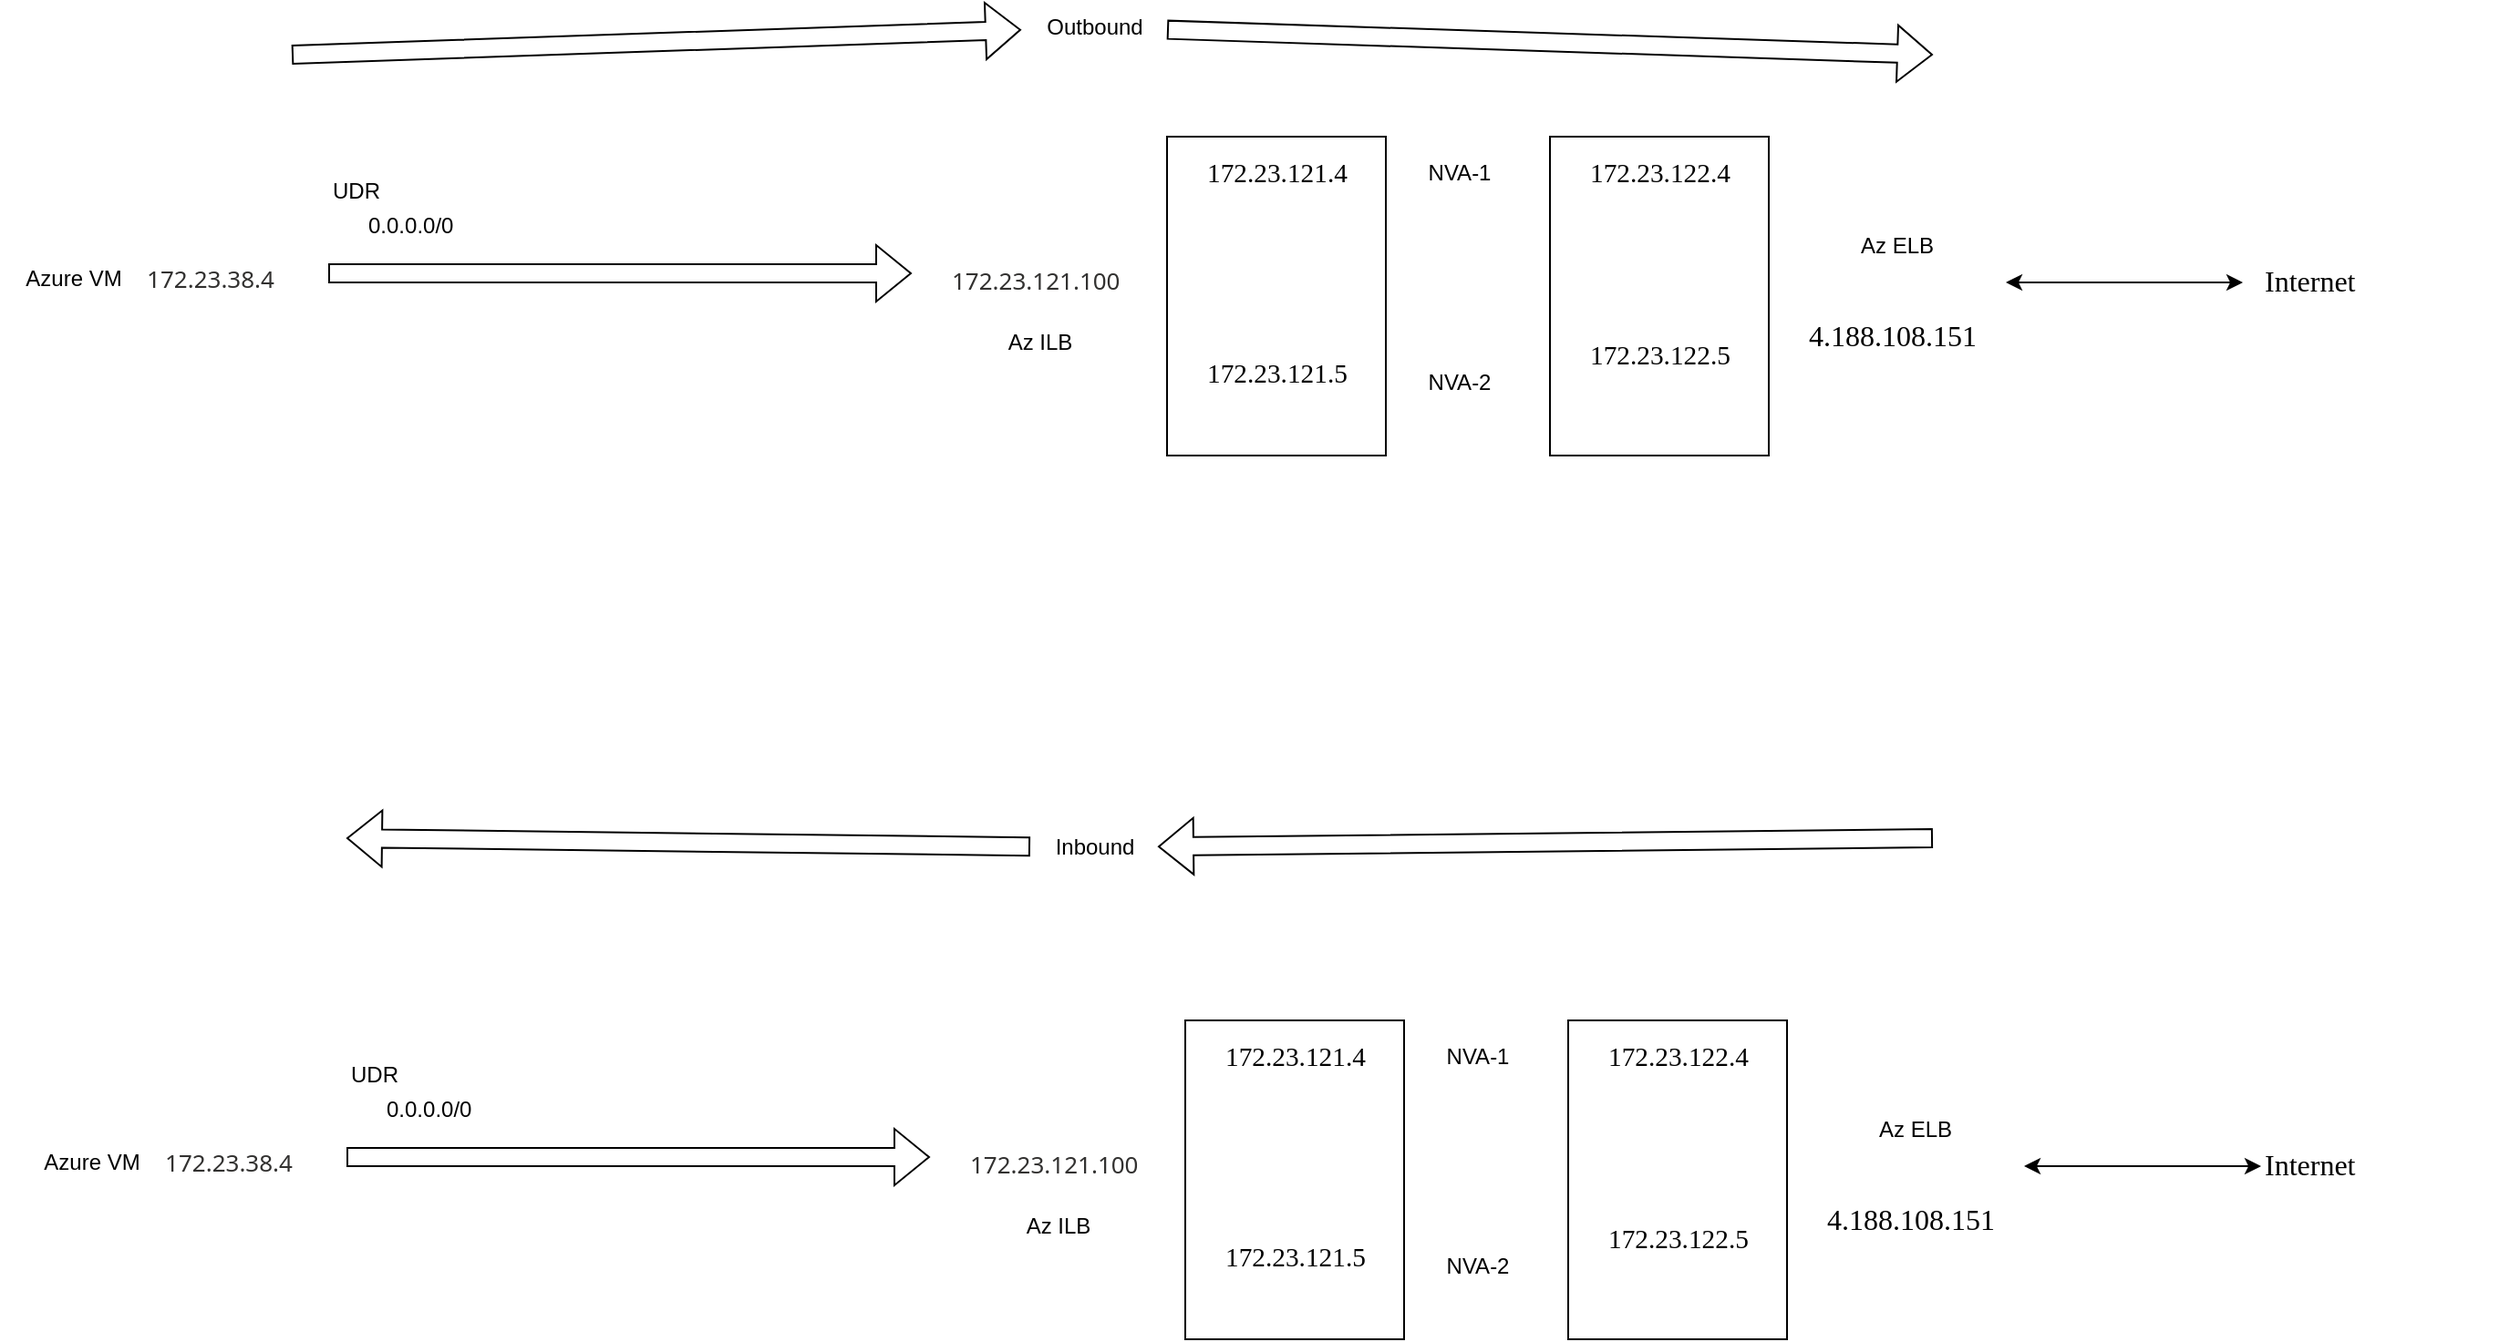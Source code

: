 <mxfile version="26.2.8" pages="2">
  <diagram name="Page-1" id="5HLphsOCei1pnHCIioXZ">
    <mxGraphModel dx="2468" dy="743" grid="1" gridSize="10" guides="1" tooltips="1" connect="1" arrows="1" fold="1" page="0" pageScale="1" pageWidth="850" pageHeight="1100" math="0" shadow="0">
      <root>
        <mxCell id="0" />
        <mxCell id="1" parent="0" />
        <mxCell id="2vh8sQGeVbPhFn9X_Nga-12" value="" style="rounded=0;whiteSpace=wrap;html=1;" vertex="1" parent="1">
          <mxGeometry x="550" y="105" width="120" height="175" as="geometry" />
        </mxCell>
        <mxCell id="2vh8sQGeVbPhFn9X_Nga-10" value="" style="rounded=0;whiteSpace=wrap;html=1;" vertex="1" parent="1">
          <mxGeometry x="340" y="105" width="120" height="175" as="geometry" />
        </mxCell>
        <mxCell id="2vh8sQGeVbPhFn9X_Nga-1" value="&lt;span style=&quot;color: rgb(50, 49, 48); font-family: &amp;quot;Segoe UI&amp;quot;, &amp;quot;Segoe UI Web (West European)&amp;quot;, &amp;quot;Segoe UI&amp;quot;, -apple-system, BlinkMacSystemFont, Roboto, &amp;quot;Helvetica Neue&amp;quot;, sans-serif; font-size: 13px; text-align: start; text-wrap-mode: wrap; background-color: rgb(255, 255, 255);&quot;&gt;172.23.38.4&lt;/span&gt;" style="text;html=1;align=center;verticalAlign=middle;resizable=0;points=[];autosize=1;strokeColor=none;fillColor=none;" vertex="1" parent="1">
          <mxGeometry x="-230" y="168" width="90" height="30" as="geometry" />
        </mxCell>
        <mxCell id="2vh8sQGeVbPhFn9X_Nga-2" value="&lt;span style=&quot;color: rgb(50, 49, 48); font-family: &amp;quot;Segoe UI&amp;quot;, &amp;quot;Segoe UI Web (West European)&amp;quot;, &amp;quot;Segoe UI&amp;quot;, -apple-system, BlinkMacSystemFont, Roboto, &amp;quot;Helvetica Neue&amp;quot;, sans-serif; font-size: 13px; font-style: normal; font-variant-ligatures: normal; font-variant-caps: normal; font-weight: 400; letter-spacing: normal; orphans: 2; text-align: start; text-indent: 0px; text-transform: none; widows: 2; word-spacing: 0px; -webkit-text-stroke-width: 0px; white-space: normal; background-color: rgb(255, 255, 255); text-decoration-thickness: initial; text-decoration-style: initial; text-decoration-color: initial; display: inline !important; float: none;&quot;&gt;172.23.121.100&lt;/span&gt;" style="text;whiteSpace=wrap;html=1;" vertex="1" parent="1">
          <mxGeometry x="220" y="170" width="120" height="40" as="geometry" />
        </mxCell>
        <mxCell id="2vh8sQGeVbPhFn9X_Nga-4" value="UDR" style="text;html=1;align=center;verticalAlign=middle;resizable=0;points=[];autosize=1;strokeColor=none;fillColor=none;" vertex="1" parent="1">
          <mxGeometry x="-130" y="120" width="50" height="30" as="geometry" />
        </mxCell>
        <mxCell id="2vh8sQGeVbPhFn9X_Nga-5" value="" style="shape=flexArrow;endArrow=classic;html=1;rounded=0;" edge="1" parent="1">
          <mxGeometry width="50" height="50" relative="1" as="geometry">
            <mxPoint x="-120" y="180" as="sourcePoint" />
            <mxPoint x="200" y="180" as="targetPoint" />
          </mxGeometry>
        </mxCell>
        <mxCell id="2vh8sQGeVbPhFn9X_Nga-6" value="&lt;div class=&quot;ck-content&quot; style=&quot;--ck-image-style-spacing: 1.5em; --ck-inline-image-style-spacing: calc(var(--ck-image-style-spacing) / 2); --ck-color-selector-caption-background: hsl(0, 0%, 97%); --ck-color-selector-caption-text: hsl(0, 0%, 20%); font-family: Calibri; font-size: 11pt;&quot; data-wrapper=&quot;true&quot; dir=&quot;ltr&quot;&gt;&lt;span style=&quot;width:fit-content;&quot; width=&quot;fit-content&quot;&gt;172.23.121.4&lt;/span&gt;&lt;/div&gt;" style="text;whiteSpace=wrap;html=1;" vertex="1" parent="1">
          <mxGeometry x="360" y="110" width="110" height="40" as="geometry" />
        </mxCell>
        <mxCell id="2vh8sQGeVbPhFn9X_Nga-7" value="&lt;div class=&quot;ck-content&quot; style=&quot;--ck-image-style-spacing: 1.5em; --ck-inline-image-style-spacing: calc(var(--ck-image-style-spacing) / 2); --ck-color-selector-caption-background: hsl(0, 0%, 97%); --ck-color-selector-caption-text: hsl(0, 0%, 20%); font-family: Calibri; font-size: 11pt;&quot; data-wrapper=&quot;true&quot; dir=&quot;ltr&quot;&gt;172.23.121.5&lt;/div&gt;" style="text;whiteSpace=wrap;html=1;" vertex="1" parent="1">
          <mxGeometry x="360" y="220" width="110" height="40" as="geometry" />
        </mxCell>
        <mxCell id="2vh8sQGeVbPhFn9X_Nga-8" value="&lt;div class=&quot;ck-content&quot; style=&quot;--ck-image-style-spacing: 1.5em; --ck-inline-image-style-spacing: calc(var(--ck-image-style-spacing) / 2); --ck-color-selector-caption-background: hsl(0, 0%, 97%); --ck-color-selector-caption-text: hsl(0, 0%, 20%); font-family: Calibri; font-size: 11pt;&quot; data-wrapper=&quot;true&quot; dir=&quot;ltr&quot;&gt;&lt;span style=&quot;width:fit-content;&quot; width=&quot;fit-content&quot;&gt;172.23.122.4&lt;/span&gt;&lt;/div&gt;" style="text;whiteSpace=wrap;html=1;" vertex="1" parent="1">
          <mxGeometry x="570" y="110" width="110" height="40" as="geometry" />
        </mxCell>
        <mxCell id="2vh8sQGeVbPhFn9X_Nga-9" value="&lt;div class=&quot;ck-content&quot; style=&quot;--ck-image-style-spacing: 1.5em; --ck-inline-image-style-spacing: calc(var(--ck-image-style-spacing) / 2); --ck-color-selector-caption-background: hsl(0, 0%, 97%); --ck-color-selector-caption-text: hsl(0, 0%, 20%); font-family: Calibri; font-size: 11pt;&quot; data-wrapper=&quot;true&quot; dir=&quot;ltr&quot;&gt;172.23.122.5&lt;/div&gt;" style="text;whiteSpace=wrap;html=1;" vertex="1" parent="1">
          <mxGeometry x="570" y="210" width="110" height="40" as="geometry" />
        </mxCell>
        <mxCell id="2vh8sQGeVbPhFn9X_Nga-11" value="0.0.0.0/0" style="text;whiteSpace=wrap;" vertex="1" parent="1">
          <mxGeometry x="-100" y="140" width="80" height="40" as="geometry" />
        </mxCell>
        <mxCell id="2vh8sQGeVbPhFn9X_Nga-13" value="NVA-1" style="text;html=1;align=center;verticalAlign=middle;resizable=0;points=[];autosize=1;strokeColor=none;fillColor=none;" vertex="1" parent="1">
          <mxGeometry x="470" y="110" width="60" height="30" as="geometry" />
        </mxCell>
        <mxCell id="2vh8sQGeVbPhFn9X_Nga-14" value="NVA-2" style="text;html=1;align=center;verticalAlign=middle;resizable=0;points=[];autosize=1;strokeColor=none;fillColor=none;" vertex="1" parent="1">
          <mxGeometry x="470" y="225" width="60" height="30" as="geometry" />
        </mxCell>
        <mxCell id="2vh8sQGeVbPhFn9X_Nga-15" value="&lt;div class=&quot;ck-content&quot; style=&quot;--ck-image-style-spacing: 1.5em; --ck-inline-image-style-spacing: calc(var(--ck-image-style-spacing) / 2); --ck-color-selector-caption-background: hsl(0, 0%, 97%); --ck-color-selector-caption-text: hsl(0, 0%, 20%); font-family: Calibri; font-size: 12pt;&quot; data-wrapper=&quot;true&quot; dir=&quot;ltr&quot;&gt;4.188.108.151&lt;/div&gt;" style="text;whiteSpace=wrap;html=1;" vertex="1" parent="1">
          <mxGeometry x="690" y="198" width="130" height="40" as="geometry" />
        </mxCell>
        <mxCell id="2vh8sQGeVbPhFn9X_Nga-16" value="&lt;div class=&quot;ck-content&quot; style=&quot;--ck-image-style-spacing: 1.5em; --ck-inline-image-style-spacing: calc(var(--ck-image-style-spacing) / 2); --ck-color-selector-caption-background: light-dark(hsl(0, 0%, 97%), #191919); --ck-color-selector-caption-text: light-dark(hsl(0, 0%, 20%), #c1c1c1); font-family: Calibri; font-size: 12pt;&quot; data-wrapper=&quot;true&quot; dir=&quot;ltr&quot;&gt;Internet&lt;/div&gt;" style="text;whiteSpace=wrap;html=1;" vertex="1" parent="1">
          <mxGeometry x="940" y="168" width="130" height="40" as="geometry" />
        </mxCell>
        <mxCell id="2vh8sQGeVbPhFn9X_Nga-17" value="" style="endArrow=classic;startArrow=classic;html=1;rounded=0;" edge="1" parent="1">
          <mxGeometry width="50" height="50" relative="1" as="geometry">
            <mxPoint x="800" y="185" as="sourcePoint" />
            <mxPoint x="930" y="185" as="targetPoint" />
          </mxGeometry>
        </mxCell>
        <mxCell id="2vh8sQGeVbPhFn9X_Nga-18" value="Azure VM" style="text;html=1;align=center;verticalAlign=middle;resizable=0;points=[];autosize=1;strokeColor=none;fillColor=none;" vertex="1" parent="1">
          <mxGeometry x="-300" y="168" width="80" height="30" as="geometry" />
        </mxCell>
        <mxCell id="2vh8sQGeVbPhFn9X_Nga-19" value="Az ILB" style="text;html=1;align=center;verticalAlign=middle;resizable=0;points=[];autosize=1;strokeColor=none;fillColor=none;" vertex="1" parent="1">
          <mxGeometry x="240" y="203" width="60" height="30" as="geometry" />
        </mxCell>
        <mxCell id="2vh8sQGeVbPhFn9X_Nga-20" value="Az ELB" style="text;html=1;align=center;verticalAlign=middle;resizable=0;points=[];autosize=1;strokeColor=none;fillColor=none;" vertex="1" parent="1">
          <mxGeometry x="710" y="150" width="60" height="30" as="geometry" />
        </mxCell>
        <mxCell id="2vh8sQGeVbPhFn9X_Nga-21" value="" style="rounded=0;whiteSpace=wrap;html=1;" vertex="1" parent="1">
          <mxGeometry x="560" y="590" width="120" height="175" as="geometry" />
        </mxCell>
        <mxCell id="2vh8sQGeVbPhFn9X_Nga-22" value="" style="rounded=0;whiteSpace=wrap;html=1;" vertex="1" parent="1">
          <mxGeometry x="350" y="590" width="120" height="175" as="geometry" />
        </mxCell>
        <mxCell id="2vh8sQGeVbPhFn9X_Nga-23" value="&lt;span style=&quot;color: rgb(50, 49, 48); font-family: &amp;quot;Segoe UI&amp;quot;, &amp;quot;Segoe UI Web (West European)&amp;quot;, &amp;quot;Segoe UI&amp;quot;, -apple-system, BlinkMacSystemFont, Roboto, &amp;quot;Helvetica Neue&amp;quot;, sans-serif; font-size: 13px; text-align: start; text-wrap-mode: wrap; background-color: rgb(255, 255, 255);&quot;&gt;172.23.38.4&lt;/span&gt;" style="text;html=1;align=center;verticalAlign=middle;resizable=0;points=[];autosize=1;strokeColor=none;fillColor=none;" vertex="1" parent="1">
          <mxGeometry x="-220" y="653" width="90" height="30" as="geometry" />
        </mxCell>
        <mxCell id="2vh8sQGeVbPhFn9X_Nga-24" value="&lt;span style=&quot;color: rgb(50, 49, 48); font-family: &amp;quot;Segoe UI&amp;quot;, &amp;quot;Segoe UI Web (West European)&amp;quot;, &amp;quot;Segoe UI&amp;quot;, -apple-system, BlinkMacSystemFont, Roboto, &amp;quot;Helvetica Neue&amp;quot;, sans-serif; font-size: 13px; font-style: normal; font-variant-ligatures: normal; font-variant-caps: normal; font-weight: 400; letter-spacing: normal; orphans: 2; text-align: start; text-indent: 0px; text-transform: none; widows: 2; word-spacing: 0px; -webkit-text-stroke-width: 0px; white-space: normal; background-color: rgb(255, 255, 255); text-decoration-thickness: initial; text-decoration-style: initial; text-decoration-color: initial; display: inline !important; float: none;&quot;&gt;172.23.121.100&lt;/span&gt;" style="text;whiteSpace=wrap;html=1;" vertex="1" parent="1">
          <mxGeometry x="230" y="655" width="120" height="40" as="geometry" />
        </mxCell>
        <mxCell id="2vh8sQGeVbPhFn9X_Nga-25" value="UDR" style="text;html=1;align=center;verticalAlign=middle;resizable=0;points=[];autosize=1;strokeColor=none;fillColor=none;" vertex="1" parent="1">
          <mxGeometry x="-120" y="605" width="50" height="30" as="geometry" />
        </mxCell>
        <mxCell id="2vh8sQGeVbPhFn9X_Nga-26" value="" style="shape=flexArrow;endArrow=classic;html=1;rounded=0;" edge="1" parent="1">
          <mxGeometry width="50" height="50" relative="1" as="geometry">
            <mxPoint x="-110" y="665" as="sourcePoint" />
            <mxPoint x="210" y="665" as="targetPoint" />
          </mxGeometry>
        </mxCell>
        <mxCell id="2vh8sQGeVbPhFn9X_Nga-27" value="&lt;div class=&quot;ck-content&quot; style=&quot;--ck-image-style-spacing: 1.5em; --ck-inline-image-style-spacing: calc(var(--ck-image-style-spacing) / 2); --ck-color-selector-caption-background: hsl(0, 0%, 97%); --ck-color-selector-caption-text: hsl(0, 0%, 20%); font-family: Calibri; font-size: 11pt;&quot; data-wrapper=&quot;true&quot; dir=&quot;ltr&quot;&gt;&lt;span style=&quot;width:fit-content;&quot; width=&quot;fit-content&quot;&gt;172.23.121.4&lt;/span&gt;&lt;/div&gt;" style="text;whiteSpace=wrap;html=1;" vertex="1" parent="1">
          <mxGeometry x="370" y="595" width="110" height="40" as="geometry" />
        </mxCell>
        <mxCell id="2vh8sQGeVbPhFn9X_Nga-28" value="&lt;div class=&quot;ck-content&quot; style=&quot;--ck-image-style-spacing: 1.5em; --ck-inline-image-style-spacing: calc(var(--ck-image-style-spacing) / 2); --ck-color-selector-caption-background: hsl(0, 0%, 97%); --ck-color-selector-caption-text: hsl(0, 0%, 20%); font-family: Calibri; font-size: 11pt;&quot; data-wrapper=&quot;true&quot; dir=&quot;ltr&quot;&gt;172.23.121.5&lt;/div&gt;" style="text;whiteSpace=wrap;html=1;" vertex="1" parent="1">
          <mxGeometry x="370" y="705" width="110" height="40" as="geometry" />
        </mxCell>
        <mxCell id="2vh8sQGeVbPhFn9X_Nga-29" value="&lt;div class=&quot;ck-content&quot; style=&quot;--ck-image-style-spacing: 1.5em; --ck-inline-image-style-spacing: calc(var(--ck-image-style-spacing) / 2); --ck-color-selector-caption-background: hsl(0, 0%, 97%); --ck-color-selector-caption-text: hsl(0, 0%, 20%); font-family: Calibri; font-size: 11pt;&quot; data-wrapper=&quot;true&quot; dir=&quot;ltr&quot;&gt;&lt;span style=&quot;width:fit-content;&quot; width=&quot;fit-content&quot;&gt;172.23.122.4&lt;/span&gt;&lt;/div&gt;" style="text;whiteSpace=wrap;html=1;" vertex="1" parent="1">
          <mxGeometry x="580" y="595" width="110" height="40" as="geometry" />
        </mxCell>
        <mxCell id="2vh8sQGeVbPhFn9X_Nga-30" value="&lt;div class=&quot;ck-content&quot; style=&quot;--ck-image-style-spacing: 1.5em; --ck-inline-image-style-spacing: calc(var(--ck-image-style-spacing) / 2); --ck-color-selector-caption-background: hsl(0, 0%, 97%); --ck-color-selector-caption-text: hsl(0, 0%, 20%); font-family: Calibri; font-size: 11pt;&quot; data-wrapper=&quot;true&quot; dir=&quot;ltr&quot;&gt;172.23.122.5&lt;/div&gt;" style="text;whiteSpace=wrap;html=1;" vertex="1" parent="1">
          <mxGeometry x="580" y="695" width="110" height="40" as="geometry" />
        </mxCell>
        <mxCell id="2vh8sQGeVbPhFn9X_Nga-31" value="0.0.0.0/0" style="text;whiteSpace=wrap;" vertex="1" parent="1">
          <mxGeometry x="-90" y="625" width="80" height="40" as="geometry" />
        </mxCell>
        <mxCell id="2vh8sQGeVbPhFn9X_Nga-32" value="NVA-1" style="text;html=1;align=center;verticalAlign=middle;resizable=0;points=[];autosize=1;strokeColor=none;fillColor=none;" vertex="1" parent="1">
          <mxGeometry x="480" y="595" width="60" height="30" as="geometry" />
        </mxCell>
        <mxCell id="2vh8sQGeVbPhFn9X_Nga-33" value="NVA-2" style="text;html=1;align=center;verticalAlign=middle;resizable=0;points=[];autosize=1;strokeColor=none;fillColor=none;" vertex="1" parent="1">
          <mxGeometry x="480" y="710" width="60" height="30" as="geometry" />
        </mxCell>
        <mxCell id="2vh8sQGeVbPhFn9X_Nga-34" value="&lt;div class=&quot;ck-content&quot; style=&quot;--ck-image-style-spacing: 1.5em; --ck-inline-image-style-spacing: calc(var(--ck-image-style-spacing) / 2); --ck-color-selector-caption-background: hsl(0, 0%, 97%); --ck-color-selector-caption-text: hsl(0, 0%, 20%); font-family: Calibri; font-size: 12pt;&quot; data-wrapper=&quot;true&quot; dir=&quot;ltr&quot;&gt;4.188.108.151&lt;/div&gt;" style="text;whiteSpace=wrap;html=1;" vertex="1" parent="1">
          <mxGeometry x="700" y="683" width="130" height="40" as="geometry" />
        </mxCell>
        <mxCell id="2vh8sQGeVbPhFn9X_Nga-35" value="&lt;div class=&quot;ck-content&quot; style=&quot;--ck-image-style-spacing: 1.5em; --ck-inline-image-style-spacing: calc(var(--ck-image-style-spacing) / 2); --ck-color-selector-caption-background: light-dark(hsl(0, 0%, 97%), #191919); --ck-color-selector-caption-text: light-dark(hsl(0, 0%, 20%), #c1c1c1); font-family: Calibri; font-size: 12pt;&quot; data-wrapper=&quot;true&quot; dir=&quot;ltr&quot;&gt;Internet&lt;/div&gt;" style="text;whiteSpace=wrap;html=1;" vertex="1" parent="1">
          <mxGeometry x="940" y="653" width="130" height="40" as="geometry" />
        </mxCell>
        <mxCell id="2vh8sQGeVbPhFn9X_Nga-36" value="" style="endArrow=classic;startArrow=classic;html=1;rounded=0;" edge="1" parent="1">
          <mxGeometry width="50" height="50" relative="1" as="geometry">
            <mxPoint x="810" y="670" as="sourcePoint" />
            <mxPoint x="940" y="670" as="targetPoint" />
          </mxGeometry>
        </mxCell>
        <mxCell id="2vh8sQGeVbPhFn9X_Nga-37" value="Azure VM" style="text;html=1;align=center;verticalAlign=middle;resizable=0;points=[];autosize=1;strokeColor=none;fillColor=none;" vertex="1" parent="1">
          <mxGeometry x="-290" y="653" width="80" height="30" as="geometry" />
        </mxCell>
        <mxCell id="2vh8sQGeVbPhFn9X_Nga-38" value="Az ILB" style="text;html=1;align=center;verticalAlign=middle;resizable=0;points=[];autosize=1;strokeColor=none;fillColor=none;" vertex="1" parent="1">
          <mxGeometry x="250" y="688" width="60" height="30" as="geometry" />
        </mxCell>
        <mxCell id="2vh8sQGeVbPhFn9X_Nga-39" value="Az ELB" style="text;html=1;align=center;verticalAlign=middle;resizable=0;points=[];autosize=1;strokeColor=none;fillColor=none;" vertex="1" parent="1">
          <mxGeometry x="720" y="635" width="60" height="30" as="geometry" />
        </mxCell>
        <mxCell id="2vh8sQGeVbPhFn9X_Nga-40" value="" style="shape=flexArrow;endArrow=classic;html=1;rounded=0;" edge="1" parent="1" source="2vh8sQGeVbPhFn9X_Nga-42">
          <mxGeometry width="50" height="50" relative="1" as="geometry">
            <mxPoint x="-140" y="60" as="sourcePoint" />
            <mxPoint x="760" y="60" as="targetPoint" />
          </mxGeometry>
        </mxCell>
        <mxCell id="2vh8sQGeVbPhFn9X_Nga-41" value="" style="shape=flexArrow;endArrow=classic;html=1;rounded=0;" edge="1" parent="1" source="2vh8sQGeVbPhFn9X_Nga-44">
          <mxGeometry width="50" height="50" relative="1" as="geometry">
            <mxPoint x="760" y="490" as="sourcePoint" />
            <mxPoint x="-110" y="490" as="targetPoint" />
          </mxGeometry>
        </mxCell>
        <mxCell id="2vh8sQGeVbPhFn9X_Nga-43" value="" style="shape=flexArrow;endArrow=classic;html=1;rounded=0;" edge="1" parent="1" target="2vh8sQGeVbPhFn9X_Nga-42">
          <mxGeometry width="50" height="50" relative="1" as="geometry">
            <mxPoint x="-140" y="60" as="sourcePoint" />
            <mxPoint x="760" y="60" as="targetPoint" />
          </mxGeometry>
        </mxCell>
        <mxCell id="2vh8sQGeVbPhFn9X_Nga-42" value="Outbound" style="text;html=1;align=center;verticalAlign=middle;resizable=0;points=[];autosize=1;strokeColor=none;fillColor=none;" vertex="1" parent="1">
          <mxGeometry x="260" y="30" width="80" height="30" as="geometry" />
        </mxCell>
        <mxCell id="2vh8sQGeVbPhFn9X_Nga-45" value="" style="shape=flexArrow;endArrow=classic;html=1;rounded=0;" edge="1" parent="1" target="2vh8sQGeVbPhFn9X_Nga-44">
          <mxGeometry width="50" height="50" relative="1" as="geometry">
            <mxPoint x="760" y="490" as="sourcePoint" />
            <mxPoint x="-110" y="490" as="targetPoint" />
          </mxGeometry>
        </mxCell>
        <mxCell id="2vh8sQGeVbPhFn9X_Nga-44" value="Inbound" style="text;html=1;align=center;verticalAlign=middle;resizable=0;points=[];autosize=1;strokeColor=none;fillColor=none;" vertex="1" parent="1">
          <mxGeometry x="265" y="480" width="70" height="30" as="geometry" />
        </mxCell>
      </root>
    </mxGraphModel>
  </diagram>
  <diagram id="pkpB1QVSP8-VlwgzCmHt" name="Page-2">
    <mxGraphModel dx="974" dy="206" grid="1" gridSize="10" guides="1" tooltips="1" connect="1" arrows="1" fold="1" page="0" pageScale="1" pageWidth="850" pageHeight="1100" math="0" shadow="0">
      <root>
        <mxCell id="0" />
        <mxCell id="1" parent="0" />
        <mxCell id="y678UtYpZ-gcODAXWlf8-15" value="sqlmi-it-voc-prd-ne2-1" style="rounded=0;whiteSpace=wrap;html=1;" vertex="1" parent="1">
          <mxGeometry x="630" y="30" width="290" height="140" as="geometry" />
        </mxCell>
        <mxCell id="y678UtYpZ-gcODAXWlf8-14" value="" style="rounded=0;whiteSpace=wrap;html=1;" vertex="1" parent="1">
          <mxGeometry x="320" y="40" width="190" height="115" as="geometry" />
        </mxCell>
        <mxCell id="y678UtYpZ-gcODAXWlf8-13" value="" style="rounded=0;whiteSpace=wrap;html=1;" vertex="1" parent="1">
          <mxGeometry x="85" y="40" width="145" height="110" as="geometry" />
        </mxCell>
        <mxCell id="y678UtYpZ-gcODAXWlf8-12" value="" style="rounded=0;whiteSpace=wrap;html=1;" vertex="1" parent="1">
          <mxGeometry x="-110" y="50" width="120" height="82" as="geometry" />
        </mxCell>
        <mxCell id="y678UtYpZ-gcODAXWlf8-1" value="API" style="text;html=1;align=center;verticalAlign=middle;resizable=0;points=[];autosize=1;strokeColor=none;fillColor=none;" vertex="1" parent="1">
          <mxGeometry x="-120" width="40" height="30" as="geometry" />
        </mxCell>
        <mxCell id="y678UtYpZ-gcODAXWlf8-2" value="Database" style="text;html=1;align=center;verticalAlign=middle;resizable=0;points=[];autosize=1;strokeColor=none;fillColor=none;" vertex="1" parent="1">
          <mxGeometry x="740" y="48" width="70" height="30" as="geometry" />
        </mxCell>
        <mxCell id="y678UtYpZ-gcODAXWlf8-3" value="Application Gateway" style="text;html=1;align=center;verticalAlign=middle;resizable=0;points=[];autosize=1;strokeColor=none;fillColor=none;" vertex="1" parent="1">
          <mxGeometry x="90" y="48" width="130" height="30" as="geometry" />
        </mxCell>
        <mxCell id="y678UtYpZ-gcODAXWlf8-4" value="AKS" style="text;html=1;align=center;verticalAlign=middle;resizable=0;points=[];autosize=1;strokeColor=none;fillColor=none;" vertex="1" parent="1">
          <mxGeometry x="390" y="48" width="50" height="30" as="geometry" />
        </mxCell>
        <mxCell id="y678UtYpZ-gcODAXWlf8-6" value="&lt;span data-teams=&quot;true&quot;&gt;aks-it-voc-prd-ne2-1&lt;/span&gt;" style="text;whiteSpace=wrap;html=1;" vertex="1" parent="1">
          <mxGeometry x="345" y="90" width="140" height="40" as="geometry" />
        </mxCell>
        <mxCell id="y678UtYpZ-gcODAXWlf8-7" value="&lt;span data-teams=&quot;true&quot;&gt;agw-it-voc-prd-ne2-1&lt;/span&gt;" style="text;whiteSpace=wrap;html=1;" vertex="1" parent="1">
          <mxGeometry x="90" y="90" width="140" height="40" as="geometry" />
        </mxCell>
        <mxCell id="y678UtYpZ-gcODAXWlf8-8" value="NVA" style="text;html=1;align=center;verticalAlign=middle;resizable=0;points=[];autosize=1;strokeColor=none;fillColor=none;" vertex="1" parent="1">
          <mxGeometry x="-30" y="50" width="50" height="30" as="geometry" />
        </mxCell>
        <mxCell id="y678UtYpZ-gcODAXWlf8-9" value="&lt;span style=&quot;color: rgb(50, 49, 48); font-family: &amp;quot;Segoe UI&amp;quot;, &amp;quot;Segoe UI Web (West European)&amp;quot;, &amp;quot;Segoe UI&amp;quot;, -apple-system, BlinkMacSystemFont, Roboto, &amp;quot;Helvetica Neue&amp;quot;, sans-serif; font-size: 13px; font-style: normal; font-variant-ligatures: normal; font-variant-caps: normal; font-weight: 400; letter-spacing: normal; orphans: 2; text-align: start; text-indent: 0px; text-transform: none; widows: 2; word-spacing: 0px; -webkit-text-stroke-width: 0px; white-space: normal; background-color: rgb(255, 255, 255); text-decoration-thickness: initial; text-decoration-style: initial; text-decoration-color: initial; display: inline !important; float: none;&quot;&gt;10.103.46.39&lt;/span&gt;" style="text;whiteSpace=wrap;html=1;" vertex="1" parent="1">
          <mxGeometry x="365" y="120" width="110" height="40" as="geometry" />
        </mxCell>
        <mxCell id="y678UtYpZ-gcODAXWlf8-10" value="&lt;span style=&quot;color: rgb(50, 49, 48); font-family: &amp;quot;Segoe UI&amp;quot;, &amp;quot;Segoe UI Web (West European)&amp;quot;, &amp;quot;Segoe UI&amp;quot;, -apple-system, BlinkMacSystemFont, Roboto, &amp;quot;Helvetica Neue&amp;quot;, sans-serif; font-size: 13px; font-style: normal; font-variant-ligatures: normal; font-variant-caps: normal; font-weight: 400; letter-spacing: normal; orphans: 2; text-align: start; text-indent: 0px; text-transform: none; widows: 2; word-spacing: 0px; -webkit-text-stroke-width: 0px; white-space: normal; background-color: rgb(255, 255, 255); text-decoration-thickness: initial; text-decoration-style: initial; text-decoration-color: initial; display: inline !important; float: none;&quot;&gt;10.103.39.246&lt;/span&gt;" style="text;whiteSpace=wrap;html=1;" vertex="1" parent="1">
          <mxGeometry x="90" y="120" width="110" height="40" as="geometry" />
        </mxCell>
        <mxCell id="y678UtYpZ-gcODAXWlf8-11" value="51.138.237.114" style="text;whiteSpace=wrap;" vertex="1" parent="1">
          <mxGeometry x="-100" y="80" width="100" height="30" as="geometry" />
        </mxCell>
        <mxCell id="y678UtYpZ-gcODAXWlf8-16" value="" style="shape=actor;whiteSpace=wrap;html=1;" vertex="1" parent="1">
          <mxGeometry x="-340" y="50" width="40" height="60" as="geometry" />
        </mxCell>
        <mxCell id="y678UtYpZ-gcODAXWlf8-17" value="" style="shape=flexArrow;endArrow=classic;html=1;rounded=0;" edge="1" parent="1">
          <mxGeometry width="50" height="50" relative="1" as="geometry">
            <mxPoint x="-280" y="98" as="sourcePoint" />
            <mxPoint x="-120" y="98" as="targetPoint" />
          </mxGeometry>
        </mxCell>
        <mxCell id="y678UtYpZ-gcODAXWlf8-18" value="User" style="text;html=1;align=center;verticalAlign=middle;resizable=0;points=[];autosize=1;strokeColor=none;fillColor=none;" vertex="1" parent="1">
          <mxGeometry x="-345" y="110" width="50" height="30" as="geometry" />
        </mxCell>
        <mxCell id="y678UtYpZ-gcODAXWlf8-19" value="Public Endpoint Disabled" style="text;html=1;align=center;verticalAlign=middle;resizable=0;points=[];autosize=1;strokeColor=none;fillColor=none;" vertex="1" parent="1">
          <mxGeometry x="550" width="160" height="30" as="geometry" />
        </mxCell>
        <mxCell id="y678UtYpZ-gcODAXWlf8-20" value="Private enabled" style="text;html=1;align=center;verticalAlign=middle;resizable=0;points=[];autosize=1;strokeColor=none;fillColor=none;" vertex="1" parent="1">
          <mxGeometry x="530" y="48" width="110" height="30" as="geometry" />
        </mxCell>
        <mxCell id="y678UtYpZ-gcODAXWlf8-21" value="" style="shape=flexArrow;endArrow=classic;startArrow=classic;html=1;rounded=0;" edge="1" parent="1">
          <mxGeometry width="100" height="100" relative="1" as="geometry">
            <mxPoint x="510" y="106.91" as="sourcePoint" />
            <mxPoint x="630" y="110" as="targetPoint" />
          </mxGeometry>
        </mxCell>
        <mxCell id="y678UtYpZ-gcODAXWlf8-22" value="" style="shape=flexArrow;endArrow=classic;startArrow=classic;html=1;rounded=0;" edge="1" parent="1">
          <mxGeometry width="100" height="100" relative="1" as="geometry">
            <mxPoint x="230" y="110" as="sourcePoint" />
            <mxPoint x="310" y="110" as="targetPoint" />
          </mxGeometry>
        </mxCell>
        <mxCell id="y678UtYpZ-gcODAXWlf8-23" value="" style="shape=flexArrow;endArrow=classic;startArrow=classic;html=1;rounded=0;exitX=1.022;exitY=0.581;exitDx=0;exitDy=0;exitPerimeter=0;" edge="1" parent="1" source="y678UtYpZ-gcODAXWlf8-12">
          <mxGeometry width="100" height="100" relative="1" as="geometry">
            <mxPoint x="50" y="97.16" as="sourcePoint" />
            <mxPoint x="90" y="97" as="targetPoint" />
          </mxGeometry>
        </mxCell>
      </root>
    </mxGraphModel>
  </diagram>
</mxfile>
